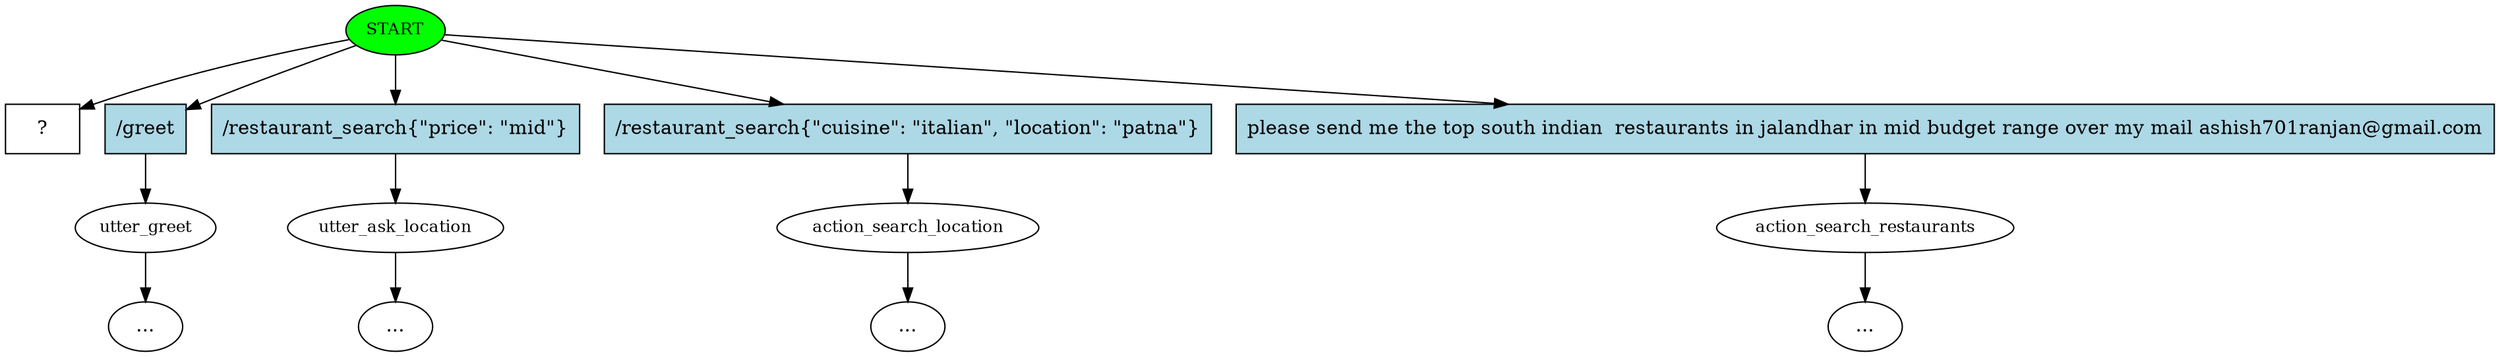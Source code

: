 digraph  {
0 [class="start active", fillcolor=green, fontsize=12, label=START, style=filled];
1 [class="", fontsize=12, label=utter_greet];
2 [class="", fontsize=12, label=utter_ask_location];
3 [class="", fontsize=12, label=action_search_location];
5 [class="", fontsize=12, label=action_search_restaurants];
"-8" [class=ellipsis, label="..."];
"-22" [class=ellipsis, label="..."];
"-23" [class=ellipsis, label="..."];
"-25" [class=ellipsis, label="..."];
24 [class="intent dashed active", label="  ?  ", shape=rect];
25 [class=intent, fillcolor=lightblue, label="/greet", shape=rect, style=filled];
26 [class=intent, fillcolor=lightblue, label="/restaurant_search\{\"price\":\ \"mid\"\}", shape=rect, style=filled];
27 [class=intent, fillcolor=lightblue, label="/restaurant_search\{\"cuisine\":\ \"italian\",\ \"location\":\ \"patna\"\}", shape=rect, style=filled];
28 [class=intent, fillcolor=lightblue, label="please\ send\ me\ the\ top\ south\ indian\ \ restaurants\ in\ jalandhar\ in\ mid\ budget\ range\ over\ my\ mail\ ashish701ranjan@gmail\.com", shape=rect, style=filled];
0 -> 24  [class=active, key=NONE, label=""];
0 -> 25  [class="", key=0];
0 -> 26  [class="", key=0];
0 -> 27  [class="", key=0];
0 -> 28  [class="", key=0];
1 -> "-23"  [class="", key=NONE, label=""];
2 -> "-8"  [class="", key=NONE, label=""];
3 -> "-22"  [class="", key=NONE, label=""];
5 -> "-25"  [class="", key=NONE, label=""];
25 -> 1  [class="", key=0];
26 -> 2  [class="", key=0];
27 -> 3  [class="", key=0];
28 -> 5  [class="", key=0];
}
